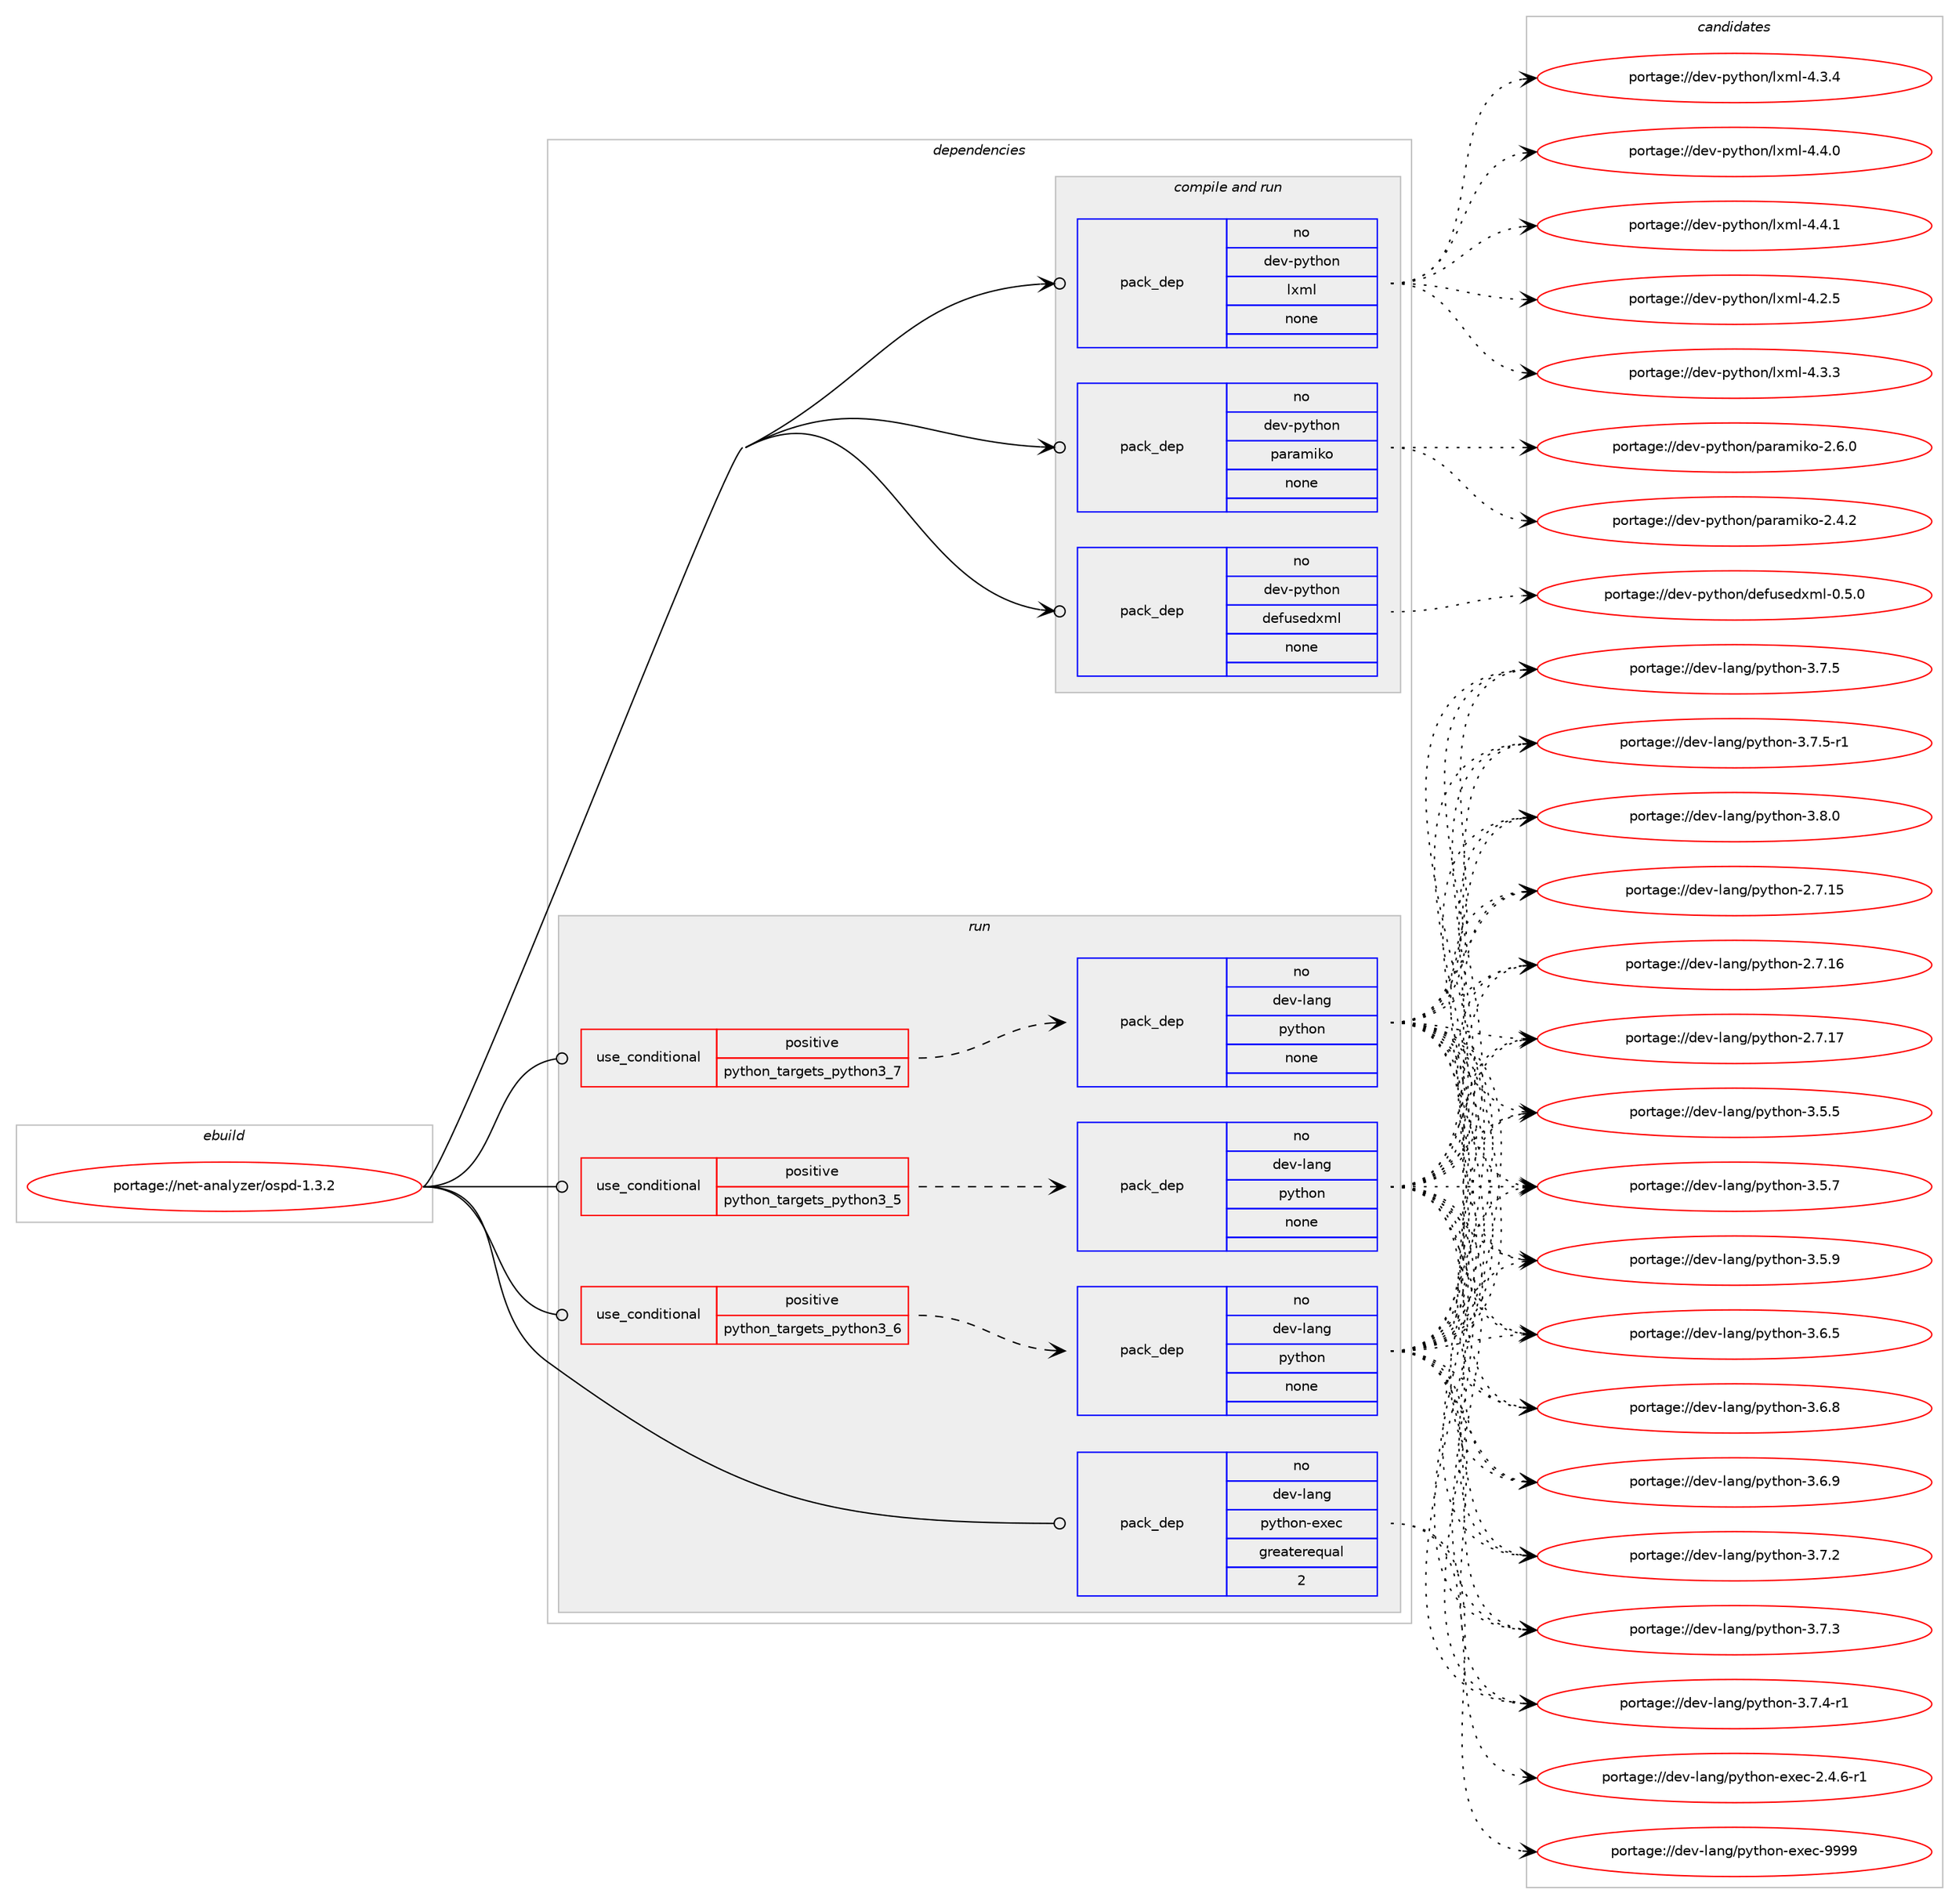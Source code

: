 digraph prolog {

# *************
# Graph options
# *************

newrank=true;
concentrate=true;
compound=true;
graph [rankdir=LR,fontname=Helvetica,fontsize=10,ranksep=1.5];#, ranksep=2.5, nodesep=0.2];
edge  [arrowhead=vee];
node  [fontname=Helvetica,fontsize=10];

# **********
# The ebuild
# **********

subgraph cluster_leftcol {
color=gray;
rank=same;
label=<<i>ebuild</i>>;
id [label="portage://net-analyzer/ospd-1.3.2", color=red, width=4, href="../net-analyzer/ospd-1.3.2.svg"];
}

# ****************
# The dependencies
# ****************

subgraph cluster_midcol {
color=gray;
label=<<i>dependencies</i>>;
subgraph cluster_compile {
fillcolor="#eeeeee";
style=filled;
label=<<i>compile</i>>;
}
subgraph cluster_compileandrun {
fillcolor="#eeeeee";
style=filled;
label=<<i>compile and run</i>>;
subgraph pack255538 {
dependency348009 [label=<<TABLE BORDER="0" CELLBORDER="1" CELLSPACING="0" CELLPADDING="4" WIDTH="220"><TR><TD ROWSPAN="6" CELLPADDING="30">pack_dep</TD></TR><TR><TD WIDTH="110">no</TD></TR><TR><TD>dev-python</TD></TR><TR><TD>defusedxml</TD></TR><TR><TD>none</TD></TR><TR><TD></TD></TR></TABLE>>, shape=none, color=blue];
}
id:e -> dependency348009:w [weight=20,style="solid",arrowhead="odotvee"];
subgraph pack255539 {
dependency348010 [label=<<TABLE BORDER="0" CELLBORDER="1" CELLSPACING="0" CELLPADDING="4" WIDTH="220"><TR><TD ROWSPAN="6" CELLPADDING="30">pack_dep</TD></TR><TR><TD WIDTH="110">no</TD></TR><TR><TD>dev-python</TD></TR><TR><TD>lxml</TD></TR><TR><TD>none</TD></TR><TR><TD></TD></TR></TABLE>>, shape=none, color=blue];
}
id:e -> dependency348010:w [weight=20,style="solid",arrowhead="odotvee"];
subgraph pack255540 {
dependency348011 [label=<<TABLE BORDER="0" CELLBORDER="1" CELLSPACING="0" CELLPADDING="4" WIDTH="220"><TR><TD ROWSPAN="6" CELLPADDING="30">pack_dep</TD></TR><TR><TD WIDTH="110">no</TD></TR><TR><TD>dev-python</TD></TR><TR><TD>paramiko</TD></TR><TR><TD>none</TD></TR><TR><TD></TD></TR></TABLE>>, shape=none, color=blue];
}
id:e -> dependency348011:w [weight=20,style="solid",arrowhead="odotvee"];
}
subgraph cluster_run {
fillcolor="#eeeeee";
style=filled;
label=<<i>run</i>>;
subgraph cond86743 {
dependency348012 [label=<<TABLE BORDER="0" CELLBORDER="1" CELLSPACING="0" CELLPADDING="4"><TR><TD ROWSPAN="3" CELLPADDING="10">use_conditional</TD></TR><TR><TD>positive</TD></TR><TR><TD>python_targets_python3_5</TD></TR></TABLE>>, shape=none, color=red];
subgraph pack255541 {
dependency348013 [label=<<TABLE BORDER="0" CELLBORDER="1" CELLSPACING="0" CELLPADDING="4" WIDTH="220"><TR><TD ROWSPAN="6" CELLPADDING="30">pack_dep</TD></TR><TR><TD WIDTH="110">no</TD></TR><TR><TD>dev-lang</TD></TR><TR><TD>python</TD></TR><TR><TD>none</TD></TR><TR><TD></TD></TR></TABLE>>, shape=none, color=blue];
}
dependency348012:e -> dependency348013:w [weight=20,style="dashed",arrowhead="vee"];
}
id:e -> dependency348012:w [weight=20,style="solid",arrowhead="odot"];
subgraph cond86744 {
dependency348014 [label=<<TABLE BORDER="0" CELLBORDER="1" CELLSPACING="0" CELLPADDING="4"><TR><TD ROWSPAN="3" CELLPADDING="10">use_conditional</TD></TR><TR><TD>positive</TD></TR><TR><TD>python_targets_python3_6</TD></TR></TABLE>>, shape=none, color=red];
subgraph pack255542 {
dependency348015 [label=<<TABLE BORDER="0" CELLBORDER="1" CELLSPACING="0" CELLPADDING="4" WIDTH="220"><TR><TD ROWSPAN="6" CELLPADDING="30">pack_dep</TD></TR><TR><TD WIDTH="110">no</TD></TR><TR><TD>dev-lang</TD></TR><TR><TD>python</TD></TR><TR><TD>none</TD></TR><TR><TD></TD></TR></TABLE>>, shape=none, color=blue];
}
dependency348014:e -> dependency348015:w [weight=20,style="dashed",arrowhead="vee"];
}
id:e -> dependency348014:w [weight=20,style="solid",arrowhead="odot"];
subgraph cond86745 {
dependency348016 [label=<<TABLE BORDER="0" CELLBORDER="1" CELLSPACING="0" CELLPADDING="4"><TR><TD ROWSPAN="3" CELLPADDING="10">use_conditional</TD></TR><TR><TD>positive</TD></TR><TR><TD>python_targets_python3_7</TD></TR></TABLE>>, shape=none, color=red];
subgraph pack255543 {
dependency348017 [label=<<TABLE BORDER="0" CELLBORDER="1" CELLSPACING="0" CELLPADDING="4" WIDTH="220"><TR><TD ROWSPAN="6" CELLPADDING="30">pack_dep</TD></TR><TR><TD WIDTH="110">no</TD></TR><TR><TD>dev-lang</TD></TR><TR><TD>python</TD></TR><TR><TD>none</TD></TR><TR><TD></TD></TR></TABLE>>, shape=none, color=blue];
}
dependency348016:e -> dependency348017:w [weight=20,style="dashed",arrowhead="vee"];
}
id:e -> dependency348016:w [weight=20,style="solid",arrowhead="odot"];
subgraph pack255544 {
dependency348018 [label=<<TABLE BORDER="0" CELLBORDER="1" CELLSPACING="0" CELLPADDING="4" WIDTH="220"><TR><TD ROWSPAN="6" CELLPADDING="30">pack_dep</TD></TR><TR><TD WIDTH="110">no</TD></TR><TR><TD>dev-lang</TD></TR><TR><TD>python-exec</TD></TR><TR><TD>greaterequal</TD></TR><TR><TD>2</TD></TR></TABLE>>, shape=none, color=blue];
}
id:e -> dependency348018:w [weight=20,style="solid",arrowhead="odot"];
}
}

# **************
# The candidates
# **************

subgraph cluster_choices {
rank=same;
color=gray;
label=<<i>candidates</i>>;

subgraph choice255538 {
color=black;
nodesep=1;
choiceportage1001011184511212111610411111047100101102117115101100120109108454846534648 [label="portage://dev-python/defusedxml-0.5.0", color=red, width=4,href="../dev-python/defusedxml-0.5.0.svg"];
dependency348009:e -> choiceportage1001011184511212111610411111047100101102117115101100120109108454846534648:w [style=dotted,weight="100"];
}
subgraph choice255539 {
color=black;
nodesep=1;
choiceportage1001011184511212111610411111047108120109108455246504653 [label="portage://dev-python/lxml-4.2.5", color=red, width=4,href="../dev-python/lxml-4.2.5.svg"];
choiceportage1001011184511212111610411111047108120109108455246514651 [label="portage://dev-python/lxml-4.3.3", color=red, width=4,href="../dev-python/lxml-4.3.3.svg"];
choiceportage1001011184511212111610411111047108120109108455246514652 [label="portage://dev-python/lxml-4.3.4", color=red, width=4,href="../dev-python/lxml-4.3.4.svg"];
choiceportage1001011184511212111610411111047108120109108455246524648 [label="portage://dev-python/lxml-4.4.0", color=red, width=4,href="../dev-python/lxml-4.4.0.svg"];
choiceportage1001011184511212111610411111047108120109108455246524649 [label="portage://dev-python/lxml-4.4.1", color=red, width=4,href="../dev-python/lxml-4.4.1.svg"];
dependency348010:e -> choiceportage1001011184511212111610411111047108120109108455246504653:w [style=dotted,weight="100"];
dependency348010:e -> choiceportage1001011184511212111610411111047108120109108455246514651:w [style=dotted,weight="100"];
dependency348010:e -> choiceportage1001011184511212111610411111047108120109108455246514652:w [style=dotted,weight="100"];
dependency348010:e -> choiceportage1001011184511212111610411111047108120109108455246524648:w [style=dotted,weight="100"];
dependency348010:e -> choiceportage1001011184511212111610411111047108120109108455246524649:w [style=dotted,weight="100"];
}
subgraph choice255540 {
color=black;
nodesep=1;
choiceportage10010111845112121116104111110471129711497109105107111455046524650 [label="portage://dev-python/paramiko-2.4.2", color=red, width=4,href="../dev-python/paramiko-2.4.2.svg"];
choiceportage10010111845112121116104111110471129711497109105107111455046544648 [label="portage://dev-python/paramiko-2.6.0", color=red, width=4,href="../dev-python/paramiko-2.6.0.svg"];
dependency348011:e -> choiceportage10010111845112121116104111110471129711497109105107111455046524650:w [style=dotted,weight="100"];
dependency348011:e -> choiceportage10010111845112121116104111110471129711497109105107111455046544648:w [style=dotted,weight="100"];
}
subgraph choice255541 {
color=black;
nodesep=1;
choiceportage10010111845108971101034711212111610411111045504655464953 [label="portage://dev-lang/python-2.7.15", color=red, width=4,href="../dev-lang/python-2.7.15.svg"];
choiceportage10010111845108971101034711212111610411111045504655464954 [label="portage://dev-lang/python-2.7.16", color=red, width=4,href="../dev-lang/python-2.7.16.svg"];
choiceportage10010111845108971101034711212111610411111045504655464955 [label="portage://dev-lang/python-2.7.17", color=red, width=4,href="../dev-lang/python-2.7.17.svg"];
choiceportage100101118451089711010347112121116104111110455146534653 [label="portage://dev-lang/python-3.5.5", color=red, width=4,href="../dev-lang/python-3.5.5.svg"];
choiceportage100101118451089711010347112121116104111110455146534655 [label="portage://dev-lang/python-3.5.7", color=red, width=4,href="../dev-lang/python-3.5.7.svg"];
choiceportage100101118451089711010347112121116104111110455146534657 [label="portage://dev-lang/python-3.5.9", color=red, width=4,href="../dev-lang/python-3.5.9.svg"];
choiceportage100101118451089711010347112121116104111110455146544653 [label="portage://dev-lang/python-3.6.5", color=red, width=4,href="../dev-lang/python-3.6.5.svg"];
choiceportage100101118451089711010347112121116104111110455146544656 [label="portage://dev-lang/python-3.6.8", color=red, width=4,href="../dev-lang/python-3.6.8.svg"];
choiceportage100101118451089711010347112121116104111110455146544657 [label="portage://dev-lang/python-3.6.9", color=red, width=4,href="../dev-lang/python-3.6.9.svg"];
choiceportage100101118451089711010347112121116104111110455146554650 [label="portage://dev-lang/python-3.7.2", color=red, width=4,href="../dev-lang/python-3.7.2.svg"];
choiceportage100101118451089711010347112121116104111110455146554651 [label="portage://dev-lang/python-3.7.3", color=red, width=4,href="../dev-lang/python-3.7.3.svg"];
choiceportage1001011184510897110103471121211161041111104551465546524511449 [label="portage://dev-lang/python-3.7.4-r1", color=red, width=4,href="../dev-lang/python-3.7.4-r1.svg"];
choiceportage100101118451089711010347112121116104111110455146554653 [label="portage://dev-lang/python-3.7.5", color=red, width=4,href="../dev-lang/python-3.7.5.svg"];
choiceportage1001011184510897110103471121211161041111104551465546534511449 [label="portage://dev-lang/python-3.7.5-r1", color=red, width=4,href="../dev-lang/python-3.7.5-r1.svg"];
choiceportage100101118451089711010347112121116104111110455146564648 [label="portage://dev-lang/python-3.8.0", color=red, width=4,href="../dev-lang/python-3.8.0.svg"];
dependency348013:e -> choiceportage10010111845108971101034711212111610411111045504655464953:w [style=dotted,weight="100"];
dependency348013:e -> choiceportage10010111845108971101034711212111610411111045504655464954:w [style=dotted,weight="100"];
dependency348013:e -> choiceportage10010111845108971101034711212111610411111045504655464955:w [style=dotted,weight="100"];
dependency348013:e -> choiceportage100101118451089711010347112121116104111110455146534653:w [style=dotted,weight="100"];
dependency348013:e -> choiceportage100101118451089711010347112121116104111110455146534655:w [style=dotted,weight="100"];
dependency348013:e -> choiceportage100101118451089711010347112121116104111110455146534657:w [style=dotted,weight="100"];
dependency348013:e -> choiceportage100101118451089711010347112121116104111110455146544653:w [style=dotted,weight="100"];
dependency348013:e -> choiceportage100101118451089711010347112121116104111110455146544656:w [style=dotted,weight="100"];
dependency348013:e -> choiceportage100101118451089711010347112121116104111110455146544657:w [style=dotted,weight="100"];
dependency348013:e -> choiceportage100101118451089711010347112121116104111110455146554650:w [style=dotted,weight="100"];
dependency348013:e -> choiceportage100101118451089711010347112121116104111110455146554651:w [style=dotted,weight="100"];
dependency348013:e -> choiceportage1001011184510897110103471121211161041111104551465546524511449:w [style=dotted,weight="100"];
dependency348013:e -> choiceportage100101118451089711010347112121116104111110455146554653:w [style=dotted,weight="100"];
dependency348013:e -> choiceportage1001011184510897110103471121211161041111104551465546534511449:w [style=dotted,weight="100"];
dependency348013:e -> choiceportage100101118451089711010347112121116104111110455146564648:w [style=dotted,weight="100"];
}
subgraph choice255542 {
color=black;
nodesep=1;
choiceportage10010111845108971101034711212111610411111045504655464953 [label="portage://dev-lang/python-2.7.15", color=red, width=4,href="../dev-lang/python-2.7.15.svg"];
choiceportage10010111845108971101034711212111610411111045504655464954 [label="portage://dev-lang/python-2.7.16", color=red, width=4,href="../dev-lang/python-2.7.16.svg"];
choiceportage10010111845108971101034711212111610411111045504655464955 [label="portage://dev-lang/python-2.7.17", color=red, width=4,href="../dev-lang/python-2.7.17.svg"];
choiceportage100101118451089711010347112121116104111110455146534653 [label="portage://dev-lang/python-3.5.5", color=red, width=4,href="../dev-lang/python-3.5.5.svg"];
choiceportage100101118451089711010347112121116104111110455146534655 [label="portage://dev-lang/python-3.5.7", color=red, width=4,href="../dev-lang/python-3.5.7.svg"];
choiceportage100101118451089711010347112121116104111110455146534657 [label="portage://dev-lang/python-3.5.9", color=red, width=4,href="../dev-lang/python-3.5.9.svg"];
choiceportage100101118451089711010347112121116104111110455146544653 [label="portage://dev-lang/python-3.6.5", color=red, width=4,href="../dev-lang/python-3.6.5.svg"];
choiceportage100101118451089711010347112121116104111110455146544656 [label="portage://dev-lang/python-3.6.8", color=red, width=4,href="../dev-lang/python-3.6.8.svg"];
choiceportage100101118451089711010347112121116104111110455146544657 [label="portage://dev-lang/python-3.6.9", color=red, width=4,href="../dev-lang/python-3.6.9.svg"];
choiceportage100101118451089711010347112121116104111110455146554650 [label="portage://dev-lang/python-3.7.2", color=red, width=4,href="../dev-lang/python-3.7.2.svg"];
choiceportage100101118451089711010347112121116104111110455146554651 [label="portage://dev-lang/python-3.7.3", color=red, width=4,href="../dev-lang/python-3.7.3.svg"];
choiceportage1001011184510897110103471121211161041111104551465546524511449 [label="portage://dev-lang/python-3.7.4-r1", color=red, width=4,href="../dev-lang/python-3.7.4-r1.svg"];
choiceportage100101118451089711010347112121116104111110455146554653 [label="portage://dev-lang/python-3.7.5", color=red, width=4,href="../dev-lang/python-3.7.5.svg"];
choiceportage1001011184510897110103471121211161041111104551465546534511449 [label="portage://dev-lang/python-3.7.5-r1", color=red, width=4,href="../dev-lang/python-3.7.5-r1.svg"];
choiceportage100101118451089711010347112121116104111110455146564648 [label="portage://dev-lang/python-3.8.0", color=red, width=4,href="../dev-lang/python-3.8.0.svg"];
dependency348015:e -> choiceportage10010111845108971101034711212111610411111045504655464953:w [style=dotted,weight="100"];
dependency348015:e -> choiceportage10010111845108971101034711212111610411111045504655464954:w [style=dotted,weight="100"];
dependency348015:e -> choiceportage10010111845108971101034711212111610411111045504655464955:w [style=dotted,weight="100"];
dependency348015:e -> choiceportage100101118451089711010347112121116104111110455146534653:w [style=dotted,weight="100"];
dependency348015:e -> choiceportage100101118451089711010347112121116104111110455146534655:w [style=dotted,weight="100"];
dependency348015:e -> choiceportage100101118451089711010347112121116104111110455146534657:w [style=dotted,weight="100"];
dependency348015:e -> choiceportage100101118451089711010347112121116104111110455146544653:w [style=dotted,weight="100"];
dependency348015:e -> choiceportage100101118451089711010347112121116104111110455146544656:w [style=dotted,weight="100"];
dependency348015:e -> choiceportage100101118451089711010347112121116104111110455146544657:w [style=dotted,weight="100"];
dependency348015:e -> choiceportage100101118451089711010347112121116104111110455146554650:w [style=dotted,weight="100"];
dependency348015:e -> choiceportage100101118451089711010347112121116104111110455146554651:w [style=dotted,weight="100"];
dependency348015:e -> choiceportage1001011184510897110103471121211161041111104551465546524511449:w [style=dotted,weight="100"];
dependency348015:e -> choiceportage100101118451089711010347112121116104111110455146554653:w [style=dotted,weight="100"];
dependency348015:e -> choiceportage1001011184510897110103471121211161041111104551465546534511449:w [style=dotted,weight="100"];
dependency348015:e -> choiceportage100101118451089711010347112121116104111110455146564648:w [style=dotted,weight="100"];
}
subgraph choice255543 {
color=black;
nodesep=1;
choiceportage10010111845108971101034711212111610411111045504655464953 [label="portage://dev-lang/python-2.7.15", color=red, width=4,href="../dev-lang/python-2.7.15.svg"];
choiceportage10010111845108971101034711212111610411111045504655464954 [label="portage://dev-lang/python-2.7.16", color=red, width=4,href="../dev-lang/python-2.7.16.svg"];
choiceportage10010111845108971101034711212111610411111045504655464955 [label="portage://dev-lang/python-2.7.17", color=red, width=4,href="../dev-lang/python-2.7.17.svg"];
choiceportage100101118451089711010347112121116104111110455146534653 [label="portage://dev-lang/python-3.5.5", color=red, width=4,href="../dev-lang/python-3.5.5.svg"];
choiceportage100101118451089711010347112121116104111110455146534655 [label="portage://dev-lang/python-3.5.7", color=red, width=4,href="../dev-lang/python-3.5.7.svg"];
choiceportage100101118451089711010347112121116104111110455146534657 [label="portage://dev-lang/python-3.5.9", color=red, width=4,href="../dev-lang/python-3.5.9.svg"];
choiceportage100101118451089711010347112121116104111110455146544653 [label="portage://dev-lang/python-3.6.5", color=red, width=4,href="../dev-lang/python-3.6.5.svg"];
choiceportage100101118451089711010347112121116104111110455146544656 [label="portage://dev-lang/python-3.6.8", color=red, width=4,href="../dev-lang/python-3.6.8.svg"];
choiceportage100101118451089711010347112121116104111110455146544657 [label="portage://dev-lang/python-3.6.9", color=red, width=4,href="../dev-lang/python-3.6.9.svg"];
choiceportage100101118451089711010347112121116104111110455146554650 [label="portage://dev-lang/python-3.7.2", color=red, width=4,href="../dev-lang/python-3.7.2.svg"];
choiceportage100101118451089711010347112121116104111110455146554651 [label="portage://dev-lang/python-3.7.3", color=red, width=4,href="../dev-lang/python-3.7.3.svg"];
choiceportage1001011184510897110103471121211161041111104551465546524511449 [label="portage://dev-lang/python-3.7.4-r1", color=red, width=4,href="../dev-lang/python-3.7.4-r1.svg"];
choiceportage100101118451089711010347112121116104111110455146554653 [label="portage://dev-lang/python-3.7.5", color=red, width=4,href="../dev-lang/python-3.7.5.svg"];
choiceportage1001011184510897110103471121211161041111104551465546534511449 [label="portage://dev-lang/python-3.7.5-r1", color=red, width=4,href="../dev-lang/python-3.7.5-r1.svg"];
choiceportage100101118451089711010347112121116104111110455146564648 [label="portage://dev-lang/python-3.8.0", color=red, width=4,href="../dev-lang/python-3.8.0.svg"];
dependency348017:e -> choiceportage10010111845108971101034711212111610411111045504655464953:w [style=dotted,weight="100"];
dependency348017:e -> choiceportage10010111845108971101034711212111610411111045504655464954:w [style=dotted,weight="100"];
dependency348017:e -> choiceportage10010111845108971101034711212111610411111045504655464955:w [style=dotted,weight="100"];
dependency348017:e -> choiceportage100101118451089711010347112121116104111110455146534653:w [style=dotted,weight="100"];
dependency348017:e -> choiceportage100101118451089711010347112121116104111110455146534655:w [style=dotted,weight="100"];
dependency348017:e -> choiceportage100101118451089711010347112121116104111110455146534657:w [style=dotted,weight="100"];
dependency348017:e -> choiceportage100101118451089711010347112121116104111110455146544653:w [style=dotted,weight="100"];
dependency348017:e -> choiceportage100101118451089711010347112121116104111110455146544656:w [style=dotted,weight="100"];
dependency348017:e -> choiceportage100101118451089711010347112121116104111110455146544657:w [style=dotted,weight="100"];
dependency348017:e -> choiceportage100101118451089711010347112121116104111110455146554650:w [style=dotted,weight="100"];
dependency348017:e -> choiceportage100101118451089711010347112121116104111110455146554651:w [style=dotted,weight="100"];
dependency348017:e -> choiceportage1001011184510897110103471121211161041111104551465546524511449:w [style=dotted,weight="100"];
dependency348017:e -> choiceportage100101118451089711010347112121116104111110455146554653:w [style=dotted,weight="100"];
dependency348017:e -> choiceportage1001011184510897110103471121211161041111104551465546534511449:w [style=dotted,weight="100"];
dependency348017:e -> choiceportage100101118451089711010347112121116104111110455146564648:w [style=dotted,weight="100"];
}
subgraph choice255544 {
color=black;
nodesep=1;
choiceportage10010111845108971101034711212111610411111045101120101994550465246544511449 [label="portage://dev-lang/python-exec-2.4.6-r1", color=red, width=4,href="../dev-lang/python-exec-2.4.6-r1.svg"];
choiceportage10010111845108971101034711212111610411111045101120101994557575757 [label="portage://dev-lang/python-exec-9999", color=red, width=4,href="../dev-lang/python-exec-9999.svg"];
dependency348018:e -> choiceportage10010111845108971101034711212111610411111045101120101994550465246544511449:w [style=dotted,weight="100"];
dependency348018:e -> choiceportage10010111845108971101034711212111610411111045101120101994557575757:w [style=dotted,weight="100"];
}
}

}
